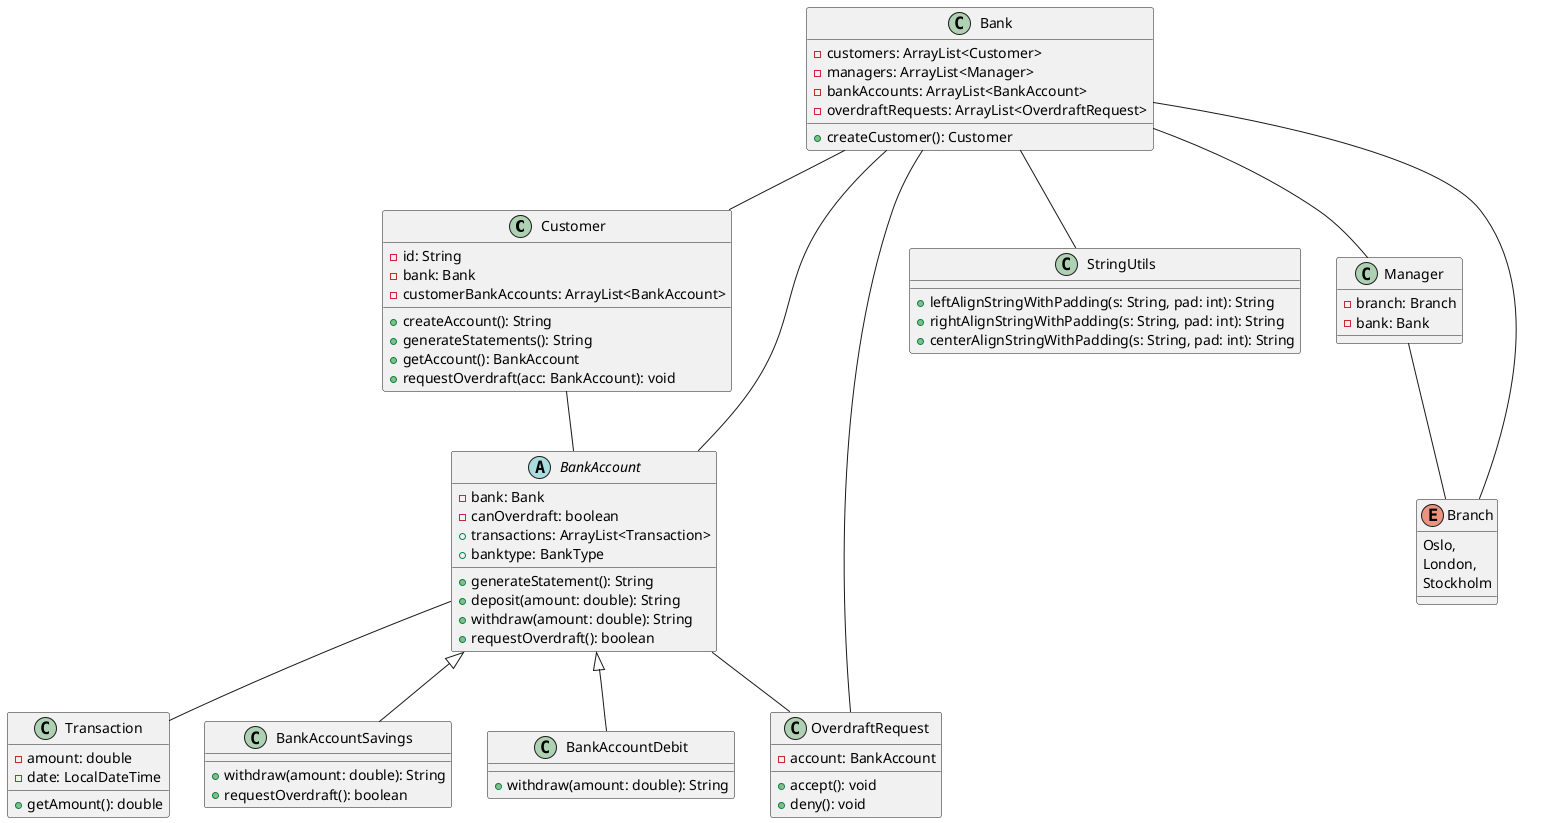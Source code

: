 @startuml
class Customer{
    - id: String
    - bank: Bank
    - customerBankAccounts: ArrayList<BankAccount>
    + createAccount(): String
    + generateStatements(): String
    + getAccount(): BankAccount
    + requestOverdraft(acc: BankAccount): void
}
Customer -- BankAccount

abstract class BankAccount{
    - bank: Bank
    - canOverdraft: boolean
    + transactions: ArrayList<Transaction>
    + banktype: BankType
    + generateStatement(): String
    + deposit(amount: double): String
    + withdraw(amount: double): String
    + requestOverdraft(): boolean
}

BankAccount -- Transaction
BankAccount -- OverdraftRequest

class BankAccountSavings extends BankAccount{
    + withdraw(amount: double): String
    + requestOverdraft(): boolean
}

class BankAccountDebit extends BankAccount{
    + withdraw(amount: double): String
}


class StringUtils{
    + leftAlignStringWithPadding(s: String, pad: int): String
    + rightAlignStringWithPadding(s: String, pad: int): String
    + centerAlignStringWithPadding(s: String, pad: int): String
}

Bank -- StringUtils
class OverdraftRequest{
    - account: BankAccount
    + accept(): void
    + deny(): void
}



class Transaction{
    -amount: double
    -date: LocalDateTime
    +getAmount(): double
}

class Bank{
    - customers: ArrayList<Customer>
    - managers: ArrayList<Manager>
    - bankAccounts: ArrayList<BankAccount>
    - overdraftRequests: ArrayList<OverdraftRequest>
    + createCustomer(): Customer
}
Bank -- Customer
Bank -- Manager
Bank -- BankAccount
Bank -- OverdraftRequest
Bank -- Branch


class Manager{
    - branch: Branch
    - bank: Bank


}
Manager -- Branch

enum Branch{
    Oslo,
    London,
    Stockholm
}

@enduml